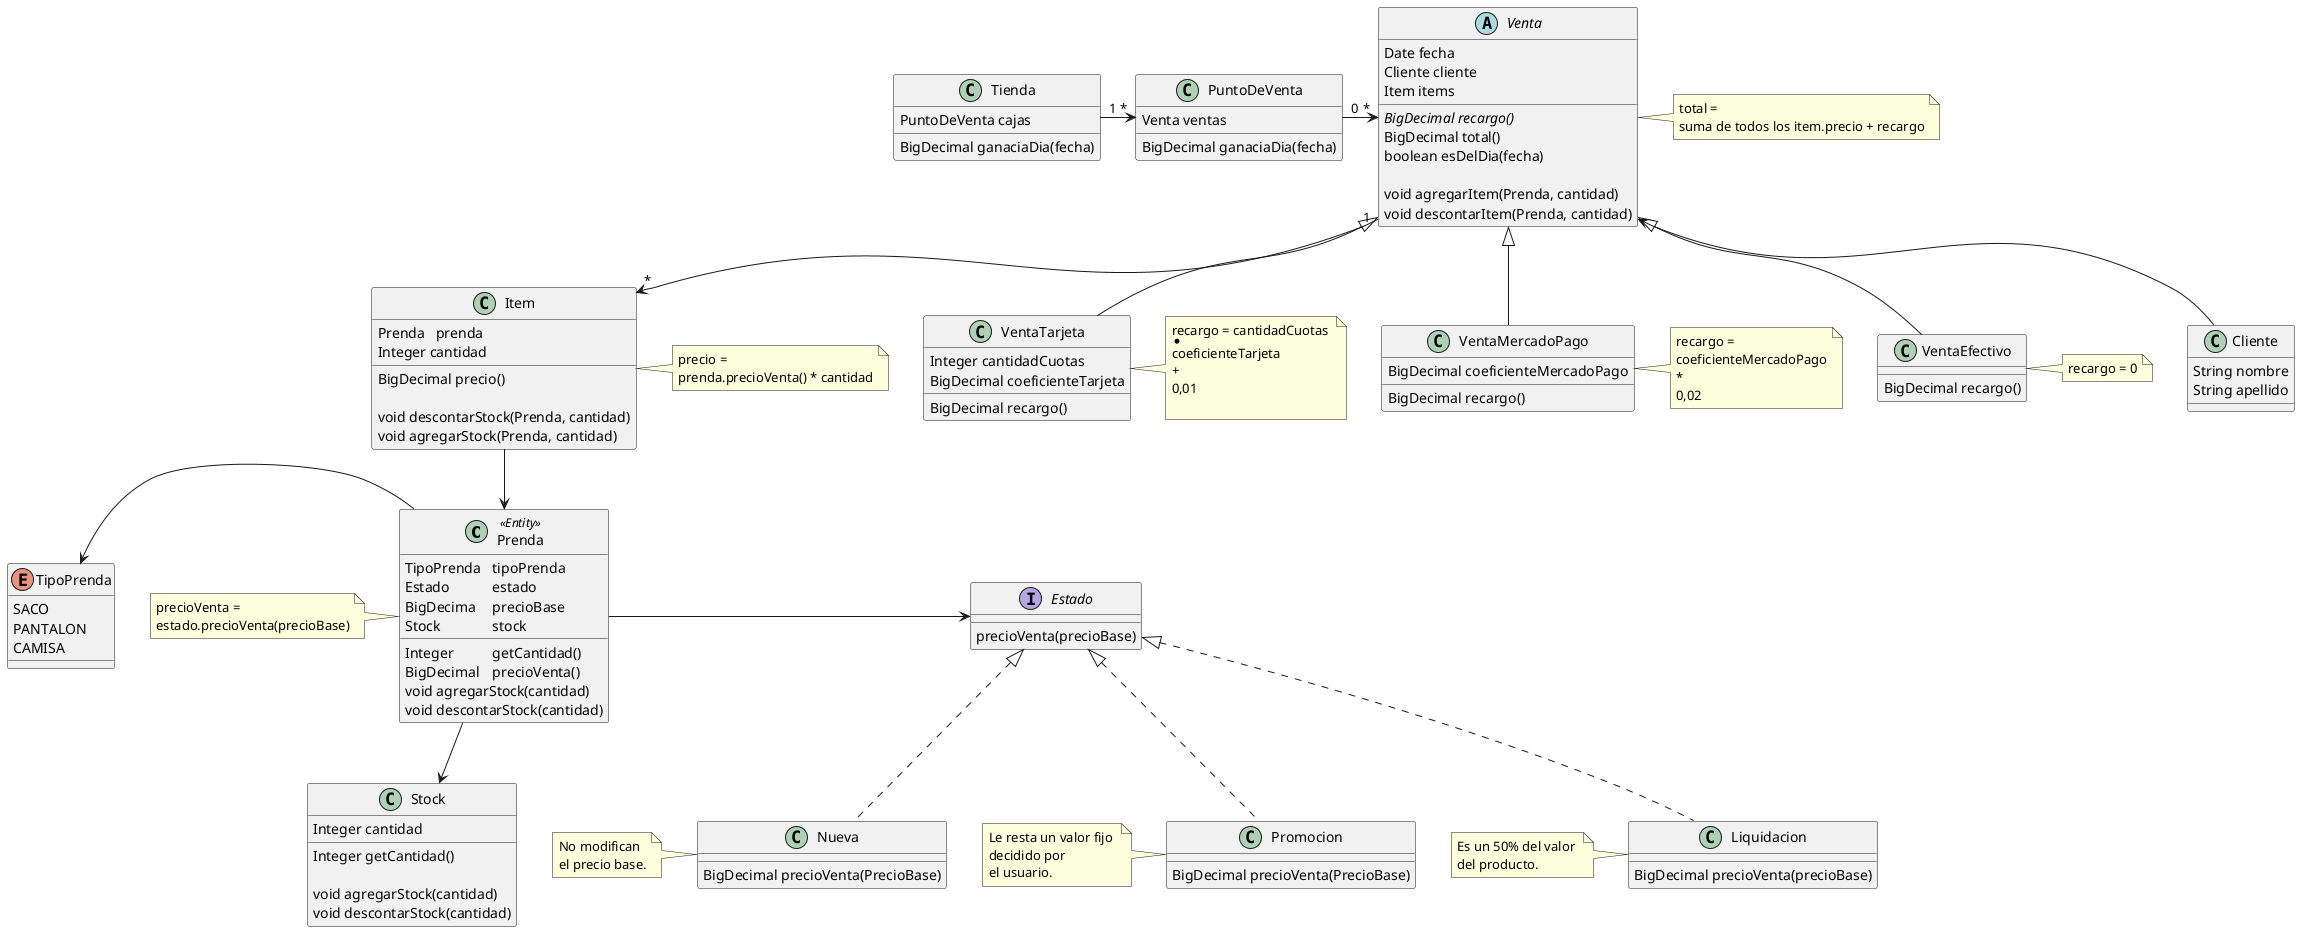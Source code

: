 @startuml

class Prenda <<Entity>>{
	TipoPrenda	tipoPrenda
	Estado     	estado
	BigDecima  	precioBase
	Stock		stock
	
	Integer    	getCantidad()
 	BigDecimal 	precioVenta()
 	
 	void agregarStock(cantidad)
 	void descontarStock(cantidad)
}

note left of Prenda
precioVenta = 
estado.precioVenta(precioBase)
end note

Prenda -left-> TipoPrenda
Prenda -right-> Estado

enum TipoPrenda {
	SACO
	PANTALON
	CAMISA
}


interface Estado {
   precioVenta(precioBase)
}

class Nueva {
	BigDecimal precioVenta(PrecioBase)
}
note left of Nueva
No modifican 
el precio base.
end note

class Promocion {
	BigDecimal precioVenta(PrecioBase)
}
note left of Promocion
Le resta un valor fijo 
decidido por 
el usuario.
end note

class Liquidacion {
	BigDecimal precioVenta(precioBase)
}
note left of Liquidacion
Es un 50% del valor 
del producto. 
end note

Estado ^.. Nueva
Estado ^.. Promocion
Estado ^.. Liquidacion


abstract class Venta {
	Date fecha
	Cliente cliente
	Item items
	
	
	{abstract} BigDecimal recargo()
	BigDecimal total()
	boolean esDelDia(fecha)
	
	void agregarItem(Prenda, cantidad)
	void descontarItem(Prenda, cantidad)
}
note right of Venta
total = 
suma de todos los item.precio + recargo
end note



Venta "1" -->  "*" Item
class Item {
	Prenda 	prenda
	Integer cantidad
	
	BigDecimal precio()
	
	void descontarStock(Prenda, cantidad)
	void agregarStock(Prenda, cantidad)
	
}
note right of Item
precio = 
prenda.precioVenta() * cantidad
end note


Item --> Prenda


class PuntoDeVenta {
	Venta ventas
	
	BigDecimal ganaciaDia(fecha)
}

class Tienda {
	PuntoDeVenta cajas
	
	BigDecimal ganaciaDia(fecha)
}


class Cliente {
	String nombre
	String apellido
}

Venta  <--  Cliente
Venta ^-- VentaTarjeta
Venta ^-- VentaMercadoPago
Venta ^-- VentaEfectivo


PuntoDeVenta "0" -right-> "*" Venta
Tienda "1" -right-> "*" PuntoDeVenta



class VentaTarjeta {
	Integer cantidadCuotas
	BigDecimal coeficienteTarjeta
	
	BigDecimal recargo()
}

note right of VentaTarjeta
recargo = cantidadCuotas 
* 
coeficienteTarjeta
+
0,01
 
end note
class VentaMercadoPago {
	BigDecimal coeficienteMercadoPago
	
	BigDecimal recargo()
}
note right of VentaMercadoPago
recargo = 
coeficienteMercadoPago
*
0,02
end note


class VentaEfectivo {
	BigDecimal recargo()
}
note right of VentaEfectivo	
recargo = 0
end note


class Stock {
	Integer cantidad
	
	Integer getCantidad()
	
	void agregarStock(cantidad)
	void descontarStock(cantidad)
}

Prenda --> Stock


@enduml